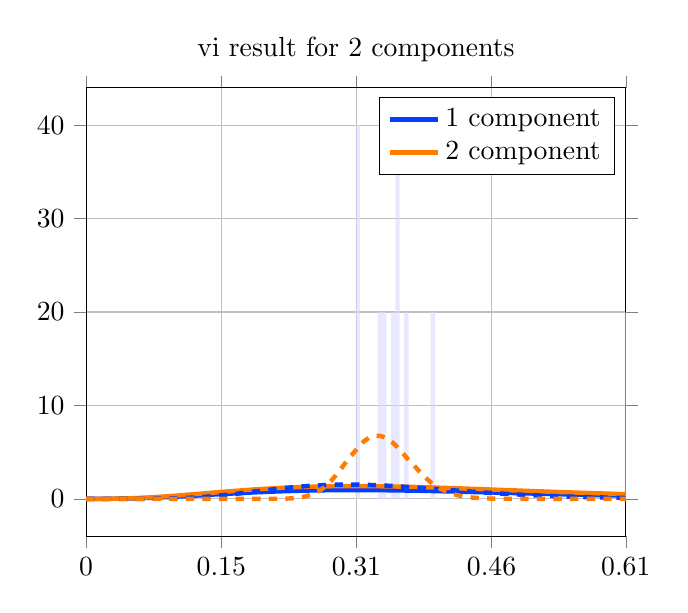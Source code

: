 \begin{tikzpicture}
\begin{axis}[title={vi result for 2 components}, yticklabel style={/pgf/number format/fixed,
            /pgf/number format/precision=3}, grid={major}, yminorgrids={true}, tick align={outside}, xtick={0.0,0.153,0.306,0.459,0.611}, xmin={0.0}, xmax={0.611}, scaled y ticks={false}]
    \addplot[ybar interval, fill={blue!15}, forget plot, opacity={0.6}, draw={none}, bar width={5.0e-6}]
        table[row sep={\\}]
        {
            \\
            0.305  40.0  \\
            0.31  0.0  \\
            0.315  0.0  \\
            0.32  0.0  \\
            0.325  0.0  \\
            0.33  20.0  \\
            0.335  20.0  \\
            0.34  0.0  \\
            0.345  20.0  \\
            0.35  40.0  \\
            0.355  0.0  \\
            0.36  20.0  \\
            0.365  0.0  \\
            0.37  0.0  \\
            0.375  0.0  \\
            0.38  0.0  \\
            0.385  0.0  \\
            0.39  20.0  \\
            0.395  0.0  \\
            0.4  0.0  \\
            0.405  0.0  \\
            0.41  0.0  \\
            0.415  0.0  \\
            0.42  0.0  \\
            0.425  0.0  \\
            0.43  0.0  \\
            0.435  0.0  \\
            0.44  0.0  \\
            0.445  0.0  \\
            0.45  0.0  \\
            0.455  0.0  \\
            0.46  0.0  \\
            0.465  0.0  \\
            0.47  0.0  \\
            0.475  0.0  \\
            0.48  0.0  \\
            0.485  0.0  \\
            0.49  0.0  \\
            0.495  0.0  \\
            0.5  0.0  \\
            0.505  0.0  \\
            0.51  0.0  \\
            0.515  0.0  \\
            0.52  0.0  \\
            0.525  0.0  \\
            0.53  0.0  \\
            0.535  0.0  \\
            0.54  0.0  \\
            0.545  0.0  \\
            0.55  0.0  \\
            0.555  0.0  \\
            0.56  0.0  \\
            0.565  0.0  \\
            0.57  0.0  \\
            0.575  0.0  \\
            0.58  0.0  \\
            0.585  0.0  \\
            0.59  0.0  \\
            0.595  0.0  \\
            0.6  0.0  \\
            0.605  0.0  \\
            0.61  20.0  \\
            0.615  0.0  \\
        }
        ;
    \addplot[style={{ultra thick}}, color={rgb,1:red,0.008;green,0.243;blue,1.0}]
        table[row sep={\\}]
        {
            \\
            0.0  0.0  \\
            0.006  7.008e-5  \\
            0.012  0.001  \\
            0.019  0.002  \\
            0.025  0.005  \\
            0.031  0.01  \\
            0.037  0.017  \\
            0.043  0.027  \\
            0.049  0.039  \\
            0.056  0.053  \\
            0.062  0.07  \\
            0.068  0.089  \\
            0.074  0.111  \\
            0.08  0.135  \\
            0.086  0.16  \\
            0.093  0.188  \\
            0.099  0.217  \\
            0.105  0.247  \\
            0.111  0.279  \\
            0.117  0.311  \\
            0.124  0.344  \\
            0.13  0.378  \\
            0.136  0.411  \\
            0.142  0.445  \\
            0.148  0.478  \\
            0.154  0.511  \\
            0.161  0.544  \\
            0.167  0.576  \\
            0.173  0.607  \\
            0.179  0.637  \\
            0.185  0.665  \\
            0.191  0.693  \\
            0.198  0.719  \\
            0.204  0.744  \\
            0.21  0.768  \\
            0.216  0.79  \\
            0.222  0.81  \\
            0.229  0.829  \\
            0.235  0.846  \\
            0.241  0.862  \\
            0.247  0.876  \\
            0.253  0.889  \\
            0.259  0.9  \\
            0.266  0.909  \\
            0.272  0.917  \\
            0.278  0.924  \\
            0.284  0.929  \\
            0.29  0.932  \\
            0.296  0.934  \\
            0.303  0.935  \\
            0.309  0.935  \\
            0.315  0.933  \\
            0.321  0.931  \\
            0.327  0.927  \\
            0.333  0.922  \\
            0.34  0.916  \\
            0.346  0.909  \\
            0.352  0.902  \\
            0.358  0.893  \\
            0.364  0.884  \\
            0.371  0.874  \\
            0.377  0.863  \\
            0.383  0.852  \\
            0.389  0.84  \\
            0.395  0.827  \\
            0.401  0.814  \\
            0.408  0.801  \\
            0.414  0.788  \\
            0.42  0.774  \\
            0.426  0.759  \\
            0.432  0.745  \\
            0.438  0.73  \\
            0.445  0.715  \\
            0.451  0.7  \\
            0.457  0.685  \\
            0.463  0.67  \\
            0.469  0.655  \\
            0.476  0.639  \\
            0.482  0.624  \\
            0.488  0.609  \\
            0.494  0.594  \\
            0.5  0.579  \\
            0.506  0.564  \\
            0.513  0.549  \\
            0.519  0.534  \\
            0.525  0.519  \\
            0.531  0.505  \\
            0.537  0.491  \\
            0.543  0.477  \\
            0.55  0.463  \\
            0.556  0.45  \\
            0.562  0.436  \\
            0.568  0.423  \\
            0.574  0.41  \\
            0.581  0.397  \\
            0.587  0.385  \\
            0.593  0.373  \\
            0.599  0.361  \\
            0.605  0.349  \\
            0.611  0.338  \\
        }
        ;
    \addlegendentry {1 component}
    \addplot[style={{ultra thick}}, color={rgb,1:red,1.0;green,0.486;blue,0.0}]
        table[row sep={\\}]
        {
            \\
            0.0  0.0  \\
            0.006  0.0  \\
            0.012  0.001  \\
            0.019  0.003  \\
            0.025  0.008  \\
            0.031  0.016  \\
            0.037  0.026  \\
            0.043  0.041  \\
            0.049  0.058  \\
            0.056  0.08  \\
            0.062  0.105  \\
            0.068  0.134  \\
            0.074  0.165  \\
            0.08  0.2  \\
            0.086  0.238  \\
            0.093  0.279  \\
            0.099  0.321  \\
            0.105  0.366  \\
            0.111  0.411  \\
            0.117  0.459  \\
            0.124  0.507  \\
            0.13  0.555  \\
            0.136  0.604  \\
            0.142  0.653  \\
            0.148  0.701  \\
            0.154  0.749  \\
            0.161  0.796  \\
            0.167  0.842  \\
            0.173  0.886  \\
            0.179  0.929  \\
            0.185  0.971  \\
            0.191  1.011  \\
            0.198  1.049  \\
            0.204  1.085  \\
            0.21  1.118  \\
            0.216  1.15  \\
            0.222  1.18  \\
            0.229  1.207  \\
            0.235  1.232  \\
            0.241  1.255  \\
            0.247  1.275  \\
            0.253  1.293  \\
            0.259  1.309  \\
            0.266  1.323  \\
            0.272  1.334  \\
            0.278  1.344  \\
            0.284  1.351  \\
            0.29  1.356  \\
            0.296  1.36  \\
            0.303  1.361  \\
            0.309  1.361  \\
            0.315  1.359  \\
            0.321  1.355  \\
            0.327  1.349  \\
            0.333  1.343  \\
            0.34  1.334  \\
            0.346  1.325  \\
            0.352  1.314  \\
            0.358  1.301  \\
            0.364  1.288  \\
            0.371  1.274  \\
            0.377  1.259  \\
            0.383  1.242  \\
            0.389  1.225  \\
            0.395  1.208  \\
            0.401  1.189  \\
            0.408  1.17  \\
            0.414  1.151  \\
            0.42  1.131  \\
            0.426  1.11  \\
            0.432  1.089  \\
            0.438  1.068  \\
            0.445  1.047  \\
            0.451  1.025  \\
            0.457  1.003  \\
            0.463  0.982  \\
            0.469  0.96  \\
            0.476  0.938  \\
            0.482  0.916  \\
            0.488  0.894  \\
            0.494  0.872  \\
            0.5  0.85  \\
            0.506  0.829  \\
            0.513  0.807  \\
            0.519  0.786  \\
            0.525  0.765  \\
            0.531  0.744  \\
            0.537  0.723  \\
            0.543  0.703  \\
            0.55  0.683  \\
            0.556  0.663  \\
            0.562  0.644  \\
            0.568  0.625  \\
            0.574  0.606  \\
            0.581  0.588  \\
            0.587  0.57  \\
            0.593  0.552  \\
            0.599  0.535  \\
            0.605  0.518  \\
            0.611  0.501  \\
        }
        ;
    \addlegendentry {2 component}
    \addplot[style={{ultra thick, dashed}}, color={rgb,1:red,0.008;green,0.243;blue,1.0}]
        table[row sep={\\}]
        {
            \\
            0.0  0.0  \\
            0.006  1.373e-10  \\
            0.012  2.974e-8  \\
            0.019  6.452e-7  \\
            0.025  5.455e-6  \\
            0.031  2.752e-5  \\
            0.037  0.0  \\
            0.043  0.0  \\
            0.049  0.001  \\
            0.056  0.002  \\
            0.062  0.003  \\
            0.068  0.006  \\
            0.074  0.009  \\
            0.08  0.015  \\
            0.086  0.023  \\
            0.093  0.034  \\
            0.099  0.048  \\
            0.105  0.066  \\
            0.111  0.089  \\
            0.117  0.116  \\
            0.124  0.148  \\
            0.13  0.185  \\
            0.136  0.227  \\
            0.142  0.274  \\
            0.148  0.326  \\
            0.154  0.383  \\
            0.161  0.444  \\
            0.167  0.508  \\
            0.173  0.575  \\
            0.179  0.644  \\
            0.185  0.715  \\
            0.191  0.787  \\
            0.198  0.859  \\
            0.204  0.93  \\
            0.21  0.999  \\
            0.216  1.066  \\
            0.222  1.131  \\
            0.229  1.192  \\
            0.235  1.248  \\
            0.241  1.301  \\
            0.247  1.348  \\
            0.253  1.39  \\
            0.259  1.427  \\
            0.266  1.458  \\
            0.272  1.483  \\
            0.278  1.503  \\
            0.284  1.516  \\
            0.29  1.524  \\
            0.296  1.527  \\
            0.303  1.524  \\
            0.309  1.516  \\
            0.315  1.504  \\
            0.321  1.487  \\
            0.327  1.466  \\
            0.333  1.441  \\
            0.34  1.412  \\
            0.346  1.381  \\
            0.352  1.346  \\
            0.358  1.31  \\
            0.364  1.271  \\
            0.371  1.231  \\
            0.377  1.189  \\
            0.383  1.146  \\
            0.389  1.102  \\
            0.395  1.058  \\
            0.401  1.014  \\
            0.408  0.97  \\
            0.414  0.926  \\
            0.42  0.882  \\
            0.426  0.839  \\
            0.432  0.797  \\
            0.438  0.756  \\
            0.445  0.715  \\
            0.451  0.676  \\
            0.457  0.638  \\
            0.463  0.601  \\
            0.469  0.566  \\
            0.476  0.532  \\
            0.482  0.499  \\
            0.488  0.468  \\
            0.494  0.438  \\
            0.5  0.409  \\
            0.506  0.382  \\
            0.513  0.356  \\
            0.519  0.332  \\
            0.525  0.309  \\
            0.531  0.287  \\
            0.537  0.267  \\
            0.543  0.247  \\
            0.55  0.229  \\
            0.556  0.212  \\
            0.562  0.196  \\
            0.568  0.181  \\
            0.574  0.167  \\
            0.581  0.154  \\
            0.587  0.142  \\
            0.593  0.131  \\
            0.599  0.12  \\
            0.605  0.11  \\
            0.611  0.101  \\
        }
        ;
    \addplot[style={{ultra thick, dashed}}, color={rgb,1:red,1.0;green,0.486;blue,0.0}]
        table[row sep={\\}]
        {
            \\
            0.0  0.0  \\
            0.006  1.065e-115  \\
            0.012  1.244e-89  \\
            0.019  1.104e-74  \\
            0.025  2.743e-64  \\
            0.031  2.183e-56  \\
            0.037  4.592e-50  \\
            0.043  7.872e-45  \\
            0.049  2.154e-40  \\
            0.056  1.451e-36  \\
            0.062  3.235e-33  \\
            0.068  2.949e-30  \\
            0.074  1.284e-27  \\
            0.08  3.008e-25  \\
            0.086  4.154e-23  \\
            0.093  3.64e-21  \\
            0.099  2.145e-19  \\
            0.105  8.923e-18  \\
            0.111  2.727e-16  \\
            0.117  6.328e-15  \\
            0.124  1.147e-13  \\
            0.13  1.665e-12  \\
            0.136  1.974e-11  \\
            0.142  1.947e-10  \\
            0.148  1.622e-9  \\
            0.154  1.158e-8  \\
            0.161  7.171e-8  \\
            0.167  3.892e-7  \\
            0.173  1.869e-6  \\
            0.179  8.013e-6  \\
            0.185  3.09e-5  \\
            0.191  0.0  \\
            0.198  0.0  \\
            0.204  0.001  \\
            0.21  0.003  \\
            0.216  0.007  \\
            0.222  0.016  \\
            0.229  0.034  \\
            0.235  0.068  \\
            0.241  0.13  \\
            0.247  0.233  \\
            0.253  0.396  \\
            0.259  0.639  \\
            0.266  0.978  \\
            0.272  1.429  \\
            0.278  1.993  \\
            0.284  2.659  \\
            0.29  3.403  \\
            0.296  4.182  \\
            0.303  4.946  \\
            0.309  5.635  \\
            0.315  6.197  \\
            0.321  6.585  \\
            0.327  6.77  \\
            0.333  6.744  \\
            0.34  6.516  \\
            0.346  6.113  \\
            0.352  5.574  \\
            0.358  4.946  \\
            0.364  4.274  \\
            0.371  3.6  \\
            0.377  2.958  \\
            0.383  2.373  \\
            0.389  1.86  \\
            0.395  1.426  \\
            0.401  1.069  \\
            0.408  0.785  \\
            0.414  0.565  \\
            0.42  0.399  \\
            0.426  0.276  \\
            0.432  0.187  \\
            0.438  0.125  \\
            0.445  0.082  \\
            0.451  0.053  \\
            0.457  0.033  \\
            0.463  0.021  \\
            0.469  0.013  \\
            0.476  0.008  \\
            0.482  0.005  \\
            0.488  0.003  \\
            0.494  0.002  \\
            0.5  0.001  \\
            0.506  0.0  \\
            0.513  0.0  \\
            0.519  0.0  \\
            0.525  8.214e-5  \\
            0.531  4.39e-5  \\
            0.537  2.318e-5  \\
            0.543  1.21e-5  \\
            0.55  6.241e-6  \\
            0.556  3.184e-6  \\
            0.562  1.606e-6  \\
            0.568  8.019e-7  \\
            0.574  3.961e-7  \\
            0.581  1.937e-7  \\
            0.587  9.373e-8  \\
            0.593  4.492e-8  \\
            0.599  2.132e-8  \\
            0.605  1.002e-8  \\
            0.611  4.67e-9  \\
        }
        ;
\end{axis}
\end{tikzpicture}

